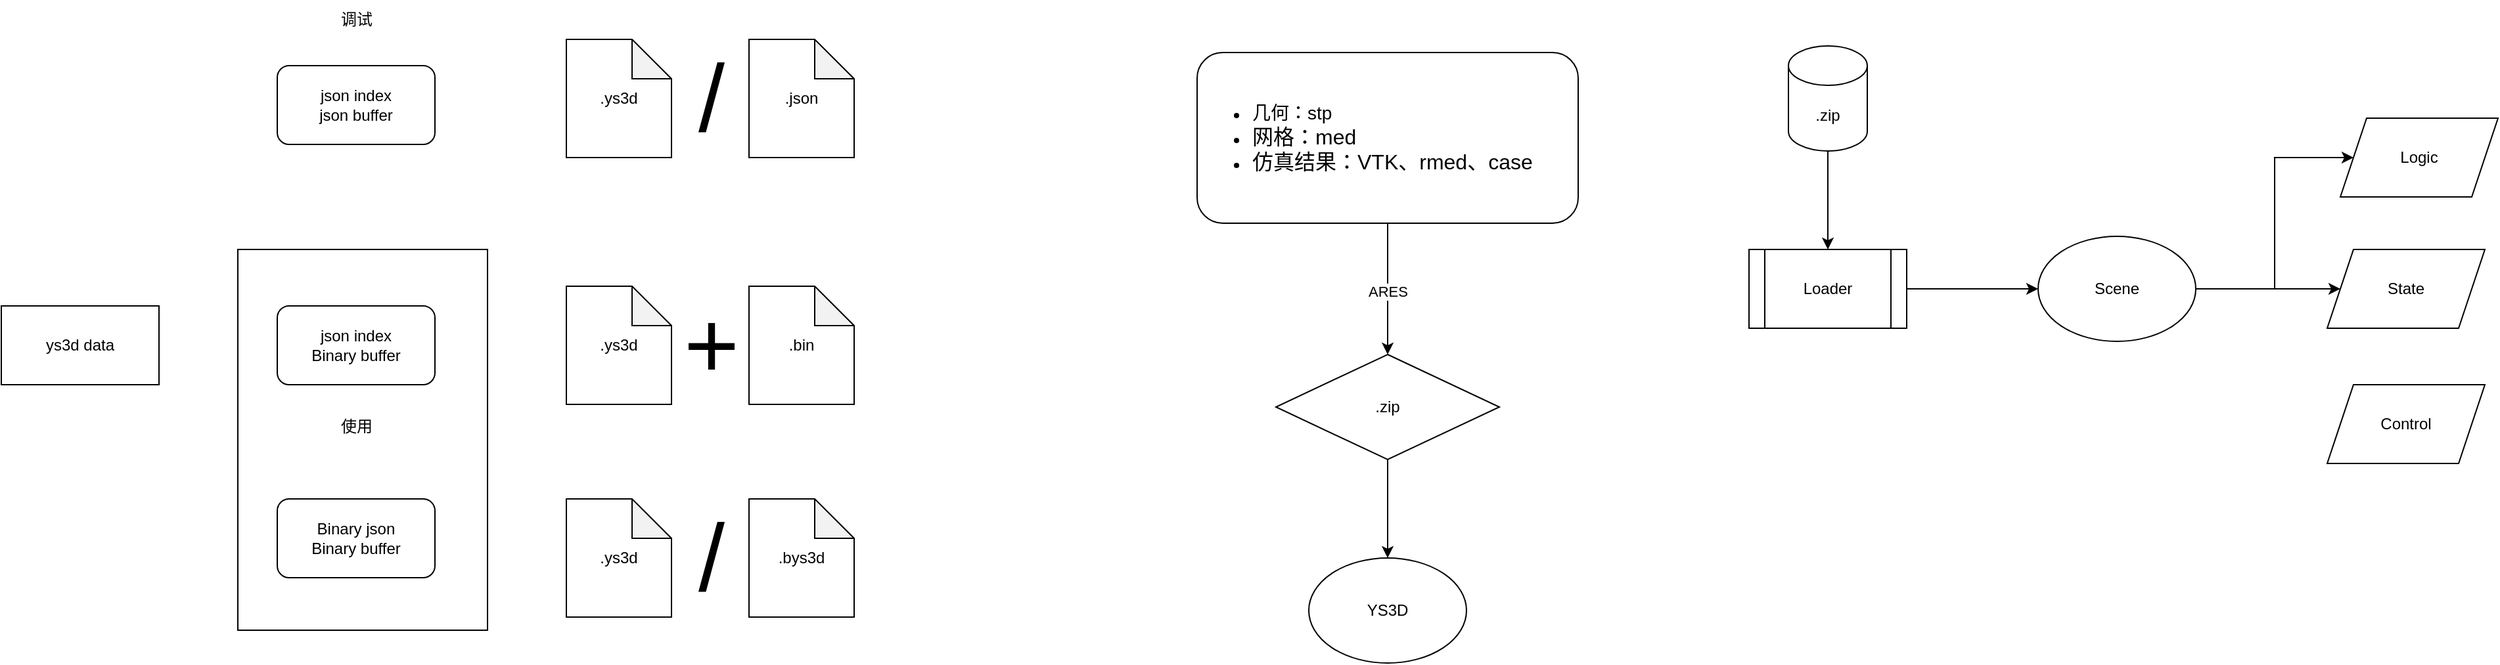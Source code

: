 <mxfile version="28.0.7">
  <diagram name="第 1 页" id="RYE19soe6G9HNAl7Pa3W">
    <mxGraphModel dx="976" dy="631" grid="1" gridSize="10" guides="1" tooltips="1" connect="1" arrows="1" fold="1" page="1" pageScale="1" pageWidth="827" pageHeight="1169" math="0" shadow="0">
      <root>
        <mxCell id="0" />
        <mxCell id="1" parent="0" />
        <mxCell id="O9MKTZrr_hQE2p-tig25-7" value="" style="rounded=0;whiteSpace=wrap;html=1;" parent="1" vertex="1">
          <mxGeometry x="190" y="310" width="190" height="290" as="geometry" />
        </mxCell>
        <mxCell id="O9MKTZrr_hQE2p-tig25-1" value="Binary&amp;nbsp;json&lt;div&gt;Binary buffer&lt;/div&gt;" style="rounded=1;whiteSpace=wrap;html=1;" parent="1" vertex="1">
          <mxGeometry x="220" y="500" width="120" height="60" as="geometry" />
        </mxCell>
        <mxCell id="O9MKTZrr_hQE2p-tig25-2" value="ys3d data" style="rounded=0;whiteSpace=wrap;html=1;" parent="1" vertex="1">
          <mxGeometry x="10" y="353" width="120" height="60" as="geometry" />
        </mxCell>
        <mxCell id="O9MKTZrr_hQE2p-tig25-3" value="&lt;div&gt;&lt;div&gt;json&amp;nbsp;&lt;span style=&quot;background-color: transparent; color: light-dark(rgb(0, 0, 0), rgb(255, 255, 255));&quot;&gt;index&lt;/span&gt;&lt;/div&gt;&lt;/div&gt;Binary buffer" style="rounded=1;whiteSpace=wrap;html=1;" parent="1" vertex="1">
          <mxGeometry x="220" y="353" width="120" height="60" as="geometry" />
        </mxCell>
        <mxCell id="O9MKTZrr_hQE2p-tig25-4" value="&lt;div&gt;json&amp;nbsp;&lt;span style=&quot;background-color: transparent; color: light-dark(rgb(0, 0, 0), rgb(255, 255, 255));&quot;&gt;index&lt;/span&gt;&lt;/div&gt;json buffer" style="rounded=1;whiteSpace=wrap;html=1;" parent="1" vertex="1">
          <mxGeometry x="220" y="170" width="120" height="60" as="geometry" />
        </mxCell>
        <mxCell id="O9MKTZrr_hQE2p-tig25-8" value="使用" style="text;html=1;align=center;verticalAlign=middle;resizable=0;points=[];autosize=1;strokeColor=none;fillColor=none;" parent="1" vertex="1">
          <mxGeometry x="255" y="430" width="50" height="30" as="geometry" />
        </mxCell>
        <mxCell id="O9MKTZrr_hQE2p-tig25-9" value="调试" style="text;html=1;align=center;verticalAlign=middle;resizable=0;points=[];autosize=1;strokeColor=none;fillColor=none;" parent="1" vertex="1">
          <mxGeometry x="255" y="120" width="50" height="30" as="geometry" />
        </mxCell>
        <mxCell id="O9MKTZrr_hQE2p-tig25-11" value=".ys3d" style="shape=note;whiteSpace=wrap;html=1;backgroundOutline=1;darkOpacity=0.05;" parent="1" vertex="1">
          <mxGeometry x="440" y="338" width="80" height="90" as="geometry" />
        </mxCell>
        <mxCell id="O9MKTZrr_hQE2p-tig25-12" value=".ys3d" style="shape=note;whiteSpace=wrap;html=1;backgroundOutline=1;darkOpacity=0.05;" parent="1" vertex="1">
          <mxGeometry x="440" y="500" width="80" height="90" as="geometry" />
        </mxCell>
        <mxCell id="O9MKTZrr_hQE2p-tig25-13" value=".bin" style="shape=note;whiteSpace=wrap;html=1;backgroundOutline=1;darkOpacity=0.05;" parent="1" vertex="1">
          <mxGeometry x="579" y="338" width="80" height="90" as="geometry" />
        </mxCell>
        <mxCell id="O9MKTZrr_hQE2p-tig25-14" value="&lt;font style=&quot;font-size: 72px;&quot;&gt;+&lt;/font&gt;" style="text;html=1;align=center;verticalAlign=middle;resizable=0;points=[];autosize=1;strokeColor=none;fillColor=none;" parent="1" vertex="1">
          <mxGeometry x="515" y="333" width="70" height="100" as="geometry" />
        </mxCell>
        <mxCell id="O9MKTZrr_hQE2p-tig25-15" value=".ys3d" style="shape=note;whiteSpace=wrap;html=1;backgroundOutline=1;darkOpacity=0.05;" parent="1" vertex="1">
          <mxGeometry x="440" y="150" width="80" height="90" as="geometry" />
        </mxCell>
        <mxCell id="O9MKTZrr_hQE2p-tig25-16" value=".json" style="shape=note;whiteSpace=wrap;html=1;backgroundOutline=1;darkOpacity=0.05;" parent="1" vertex="1">
          <mxGeometry x="579" y="150" width="80" height="90" as="geometry" />
        </mxCell>
        <mxCell id="O9MKTZrr_hQE2p-tig25-18" value="&lt;font style=&quot;font-size: 72px;&quot;&gt;/&lt;/font&gt;" style="text;html=1;align=center;verticalAlign=middle;resizable=0;points=[];autosize=1;strokeColor=none;fillColor=none;" parent="1" vertex="1">
          <mxGeometry x="530" y="145" width="40" height="100" as="geometry" />
        </mxCell>
        <mxCell id="O9MKTZrr_hQE2p-tig25-19" value=".bys3d" style="shape=note;whiteSpace=wrap;html=1;backgroundOutline=1;darkOpacity=0.05;" parent="1" vertex="1">
          <mxGeometry x="579" y="500" width="80" height="90" as="geometry" />
        </mxCell>
        <mxCell id="O9MKTZrr_hQE2p-tig25-20" value="&lt;font style=&quot;font-size: 72px;&quot;&gt;/&lt;/font&gt;" style="text;html=1;align=center;verticalAlign=middle;resizable=0;points=[];autosize=1;strokeColor=none;fillColor=none;" parent="1" vertex="1">
          <mxGeometry x="530" y="495" width="40" height="100" as="geometry" />
        </mxCell>
        <mxCell id="elQow35WlKMonrVf-jGj-3" style="edgeStyle=orthogonalEdgeStyle;rounded=0;orthogonalLoop=1;jettySize=auto;html=1;entryX=0.5;entryY=0;entryDx=0;entryDy=0;" edge="1" parent="1" source="elQow35WlKMonrVf-jGj-1" target="elQow35WlKMonrVf-jGj-2">
          <mxGeometry relative="1" as="geometry" />
        </mxCell>
        <mxCell id="elQow35WlKMonrVf-jGj-5" value="ARES" style="edgeLabel;html=1;align=center;verticalAlign=middle;resizable=0;points=[];" vertex="1" connectable="0" parent="elQow35WlKMonrVf-jGj-3">
          <mxGeometry x="0.052" relative="1" as="geometry">
            <mxPoint y="-1" as="offset" />
          </mxGeometry>
        </mxCell>
        <mxCell id="elQow35WlKMonrVf-jGj-1" value="&lt;ul&gt;&lt;li&gt;&lt;font style=&quot;font-size: 14px;&quot;&gt;几何：stp&lt;/font&gt;&lt;/li&gt;&lt;li&gt;&lt;font size=&quot;3&quot;&gt;网格：med&lt;/font&gt;&lt;/li&gt;&lt;li&gt;&lt;font size=&quot;3&quot;&gt;仿真结果：VTK、rmed、case&lt;/font&gt;&lt;/li&gt;&lt;/ul&gt;" style="rounded=1;whiteSpace=wrap;html=1;align=left;" vertex="1" parent="1">
          <mxGeometry x="920" y="160" width="290" height="130" as="geometry" />
        </mxCell>
        <mxCell id="elQow35WlKMonrVf-jGj-8" style="edgeStyle=orthogonalEdgeStyle;rounded=0;orthogonalLoop=1;jettySize=auto;html=1;entryX=0.5;entryY=0;entryDx=0;entryDy=0;" edge="1" parent="1" source="elQow35WlKMonrVf-jGj-2" target="elQow35WlKMonrVf-jGj-6">
          <mxGeometry relative="1" as="geometry" />
        </mxCell>
        <mxCell id="elQow35WlKMonrVf-jGj-2" value=".zip" style="rhombus;whiteSpace=wrap;html=1;" vertex="1" parent="1">
          <mxGeometry x="980" y="390" width="170" height="80" as="geometry" />
        </mxCell>
        <mxCell id="elQow35WlKMonrVf-jGj-6" value="YS3D" style="ellipse;whiteSpace=wrap;html=1;" vertex="1" parent="1">
          <mxGeometry x="1005" y="545" width="120" height="80" as="geometry" />
        </mxCell>
        <mxCell id="elQow35WlKMonrVf-jGj-12" style="edgeStyle=orthogonalEdgeStyle;rounded=0;orthogonalLoop=1;jettySize=auto;html=1;" edge="1" parent="1" source="elQow35WlKMonrVf-jGj-10" target="elQow35WlKMonrVf-jGj-11">
          <mxGeometry relative="1" as="geometry" />
        </mxCell>
        <mxCell id="elQow35WlKMonrVf-jGj-10" value="Loader" style="shape=process;whiteSpace=wrap;html=1;backgroundOutline=1;" vertex="1" parent="1">
          <mxGeometry x="1340" y="310" width="120" height="60" as="geometry" />
        </mxCell>
        <mxCell id="elQow35WlKMonrVf-jGj-19" style="edgeStyle=elbowEdgeStyle;rounded=0;orthogonalLoop=1;jettySize=auto;html=1;entryX=0;entryY=0.5;entryDx=0;entryDy=0;" edge="1" parent="1" source="elQow35WlKMonrVf-jGj-11" target="elQow35WlKMonrVf-jGj-15">
          <mxGeometry relative="1" as="geometry">
            <mxPoint x="1710" y="230" as="targetPoint" />
          </mxGeometry>
        </mxCell>
        <mxCell id="elQow35WlKMonrVf-jGj-20" style="edgeStyle=orthogonalEdgeStyle;rounded=0;orthogonalLoop=1;jettySize=auto;html=1;entryX=0;entryY=0.5;entryDx=0;entryDy=0;" edge="1" parent="1" source="elQow35WlKMonrVf-jGj-11" target="elQow35WlKMonrVf-jGj-16">
          <mxGeometry relative="1" as="geometry" />
        </mxCell>
        <mxCell id="elQow35WlKMonrVf-jGj-11" value="Scene" style="ellipse;whiteSpace=wrap;html=1;" vertex="1" parent="1">
          <mxGeometry x="1560" y="300" width="120" height="80" as="geometry" />
        </mxCell>
        <mxCell id="elQow35WlKMonrVf-jGj-14" style="edgeStyle=orthogonalEdgeStyle;rounded=0;orthogonalLoop=1;jettySize=auto;html=1;entryX=0.5;entryY=0;entryDx=0;entryDy=0;" edge="1" parent="1" source="elQow35WlKMonrVf-jGj-13" target="elQow35WlKMonrVf-jGj-10">
          <mxGeometry relative="1" as="geometry" />
        </mxCell>
        <mxCell id="elQow35WlKMonrVf-jGj-13" value=".zip" style="shape=cylinder3;whiteSpace=wrap;html=1;boundedLbl=1;backgroundOutline=1;size=15;" vertex="1" parent="1">
          <mxGeometry x="1370" y="155" width="60" height="80" as="geometry" />
        </mxCell>
        <mxCell id="elQow35WlKMonrVf-jGj-15" value="Logic" style="shape=parallelogram;perimeter=parallelogramPerimeter;whiteSpace=wrap;html=1;fixedSize=1;" vertex="1" parent="1">
          <mxGeometry x="1790" y="210" width="120" height="60" as="geometry" />
        </mxCell>
        <mxCell id="elQow35WlKMonrVf-jGj-16" value="State" style="shape=parallelogram;perimeter=parallelogramPerimeter;whiteSpace=wrap;html=1;fixedSize=1;" vertex="1" parent="1">
          <mxGeometry x="1780" y="310" width="120" height="60" as="geometry" />
        </mxCell>
        <mxCell id="elQow35WlKMonrVf-jGj-17" value="Control" style="shape=parallelogram;perimeter=parallelogramPerimeter;whiteSpace=wrap;html=1;fixedSize=1;" vertex="1" parent="1">
          <mxGeometry x="1780" y="413" width="120" height="60" as="geometry" />
        </mxCell>
      </root>
    </mxGraphModel>
  </diagram>
</mxfile>
